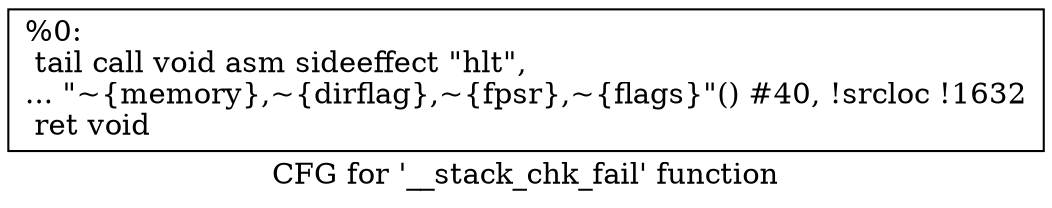 digraph "CFG for '__stack_chk_fail' function" {
	label="CFG for '__stack_chk_fail' function";

	Node0x1c1b1c0 [shape=record,label="{%0:\l  tail call void asm sideeffect \"hlt\",\l... \"~\{memory\},~\{dirflag\},~\{fpsr\},~\{flags\}\"() #40, !srcloc !1632\l  ret void\l}"];
}
